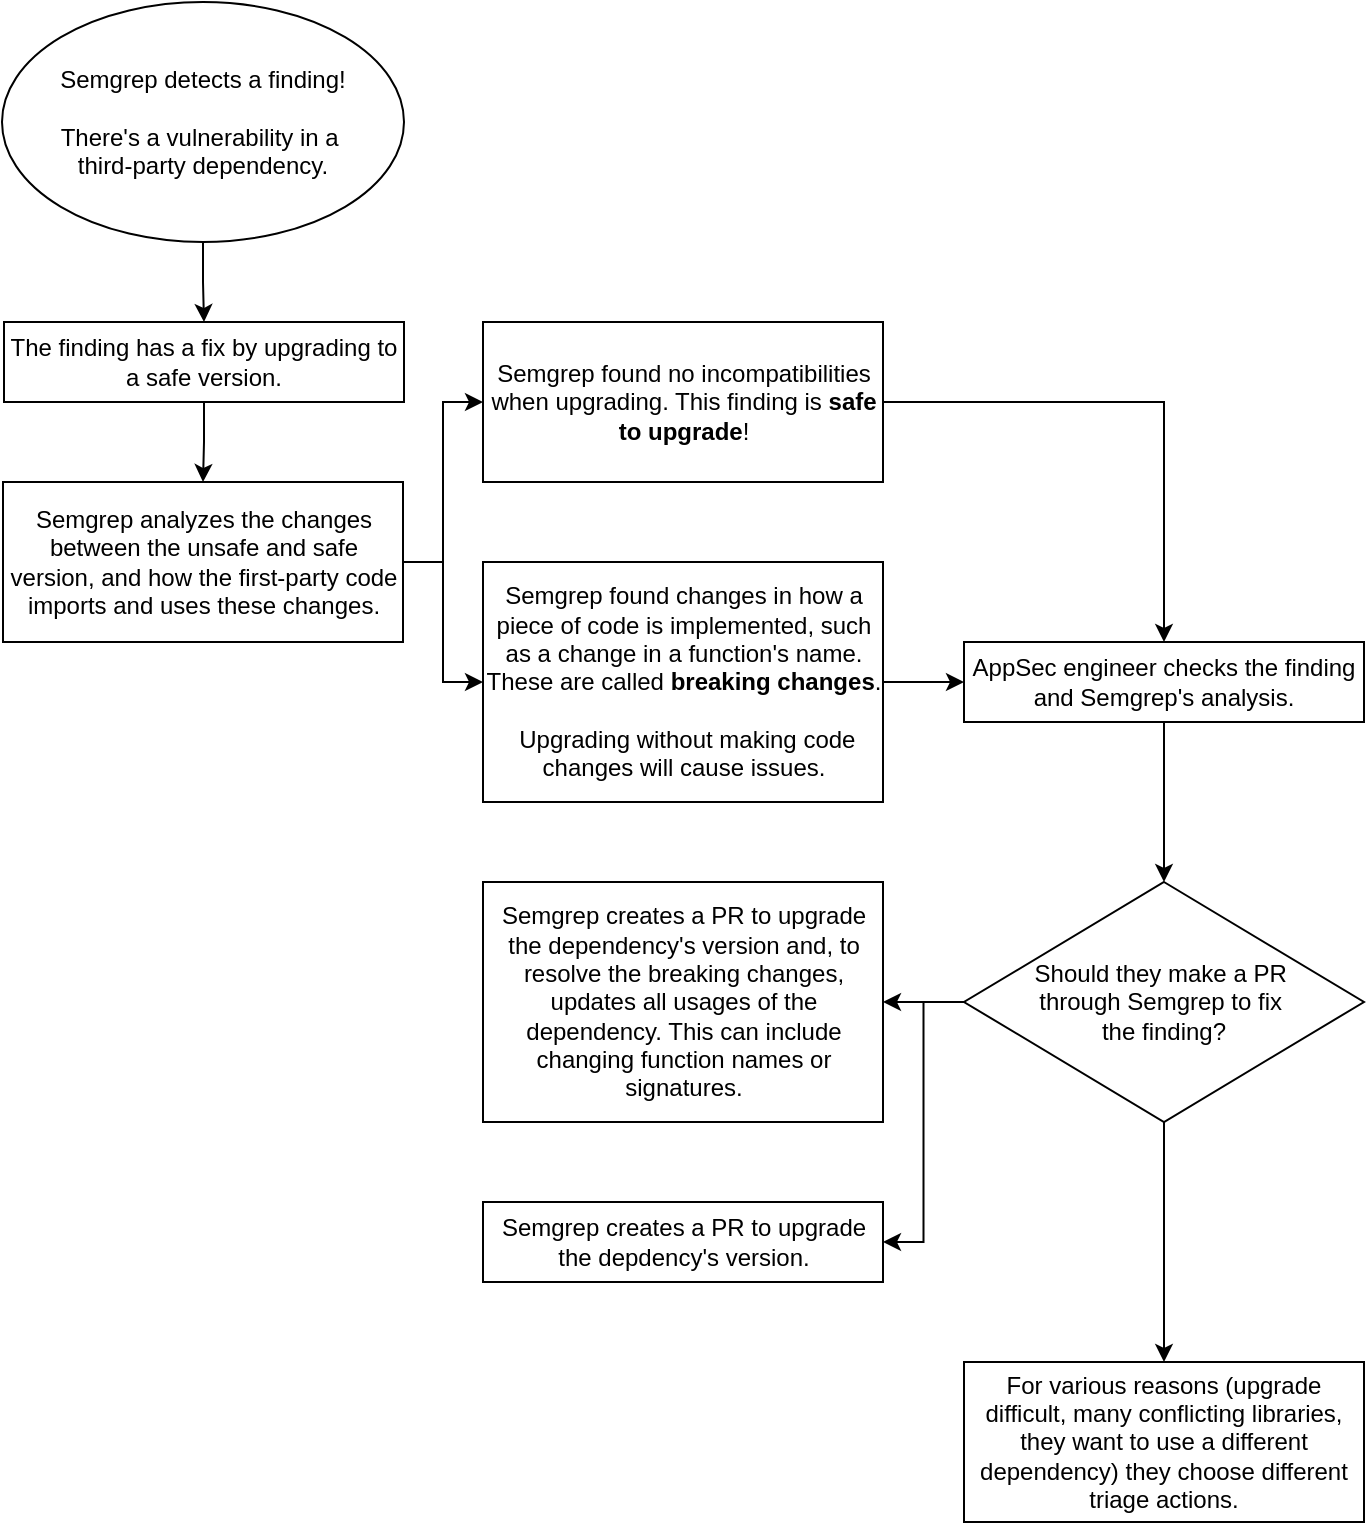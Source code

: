 <mxfile version="26.0.7">
  <diagram name="Page-1" id="TqRs7oycUDw1YeJbDNWG">
    <mxGraphModel dx="849" dy="711" grid="1" gridSize="10" guides="1" tooltips="1" connect="1" arrows="1" fold="1" page="1" pageScale="1" pageWidth="850" pageHeight="1100" math="0" shadow="0">
      <root>
        <mxCell id="0" />
        <mxCell id="1" parent="0" />
        <mxCell id="4pS6hmo7UBnZq0xErBnl-12" style="edgeStyle=orthogonalEdgeStyle;rounded=0;orthogonalLoop=1;jettySize=auto;html=1;entryX=0.5;entryY=0;entryDx=0;entryDy=0;" edge="1" parent="1" source="4pS6hmo7UBnZq0xErBnl-1" target="4pS6hmo7UBnZq0xErBnl-2">
          <mxGeometry relative="1" as="geometry" />
        </mxCell>
        <mxCell id="4pS6hmo7UBnZq0xErBnl-1" value="Semgrep detects a finding!&lt;div&gt;&lt;span style=&quot;background-color: transparent; color: light-dark(rgb(0, 0, 0), rgb(255, 255, 255));&quot;&gt;&lt;br&gt;&lt;/span&gt;&lt;/div&gt;&lt;div&gt;&lt;span style=&quot;background-color: transparent; color: light-dark(rgb(0, 0, 0), rgb(255, 255, 255));&quot;&gt;There&#39;s a vulnerability in a&amp;nbsp;&lt;/span&gt;&lt;/div&gt;&lt;div&gt;&lt;span style=&quot;background-color: transparent; color: light-dark(rgb(0, 0, 0), rgb(255, 255, 255));&quot;&gt;third-party dependency.&lt;/span&gt;&lt;/div&gt;" style="ellipse;whiteSpace=wrap;html=1;" vertex="1" parent="1">
          <mxGeometry x="79" y="80" width="201" height="120" as="geometry" />
        </mxCell>
        <mxCell id="4pS6hmo7UBnZq0xErBnl-16" style="edgeStyle=orthogonalEdgeStyle;rounded=0;orthogonalLoop=1;jettySize=auto;html=1;" edge="1" parent="1" source="4pS6hmo7UBnZq0xErBnl-2" target="4pS6hmo7UBnZq0xErBnl-3">
          <mxGeometry relative="1" as="geometry" />
        </mxCell>
        <mxCell id="4pS6hmo7UBnZq0xErBnl-2" value="The finding has a fix by upgrading to a safe version." style="rounded=0;whiteSpace=wrap;html=1;" vertex="1" parent="1">
          <mxGeometry x="80" y="240" width="200" height="40" as="geometry" />
        </mxCell>
        <mxCell id="4pS6hmo7UBnZq0xErBnl-7" value="" style="edgeStyle=orthogonalEdgeStyle;rounded=0;orthogonalLoop=1;jettySize=auto;html=1;" edge="1" parent="1" source="4pS6hmo7UBnZq0xErBnl-3" target="4pS6hmo7UBnZq0xErBnl-6">
          <mxGeometry relative="1" as="geometry" />
        </mxCell>
        <mxCell id="4pS6hmo7UBnZq0xErBnl-10" style="edgeStyle=orthogonalEdgeStyle;rounded=0;orthogonalLoop=1;jettySize=auto;html=1;entryX=0;entryY=0.5;entryDx=0;entryDy=0;" edge="1" parent="1" source="4pS6hmo7UBnZq0xErBnl-3" target="4pS6hmo7UBnZq0xErBnl-9">
          <mxGeometry relative="1" as="geometry" />
        </mxCell>
        <mxCell id="4pS6hmo7UBnZq0xErBnl-3" value="Semgrep analyzes the changes between the unsafe and safe version, and how the first-party code imports and uses these changes." style="rounded=0;whiteSpace=wrap;html=1;" vertex="1" parent="1">
          <mxGeometry x="79.5" y="320" width="200" height="80" as="geometry" />
        </mxCell>
        <mxCell id="4pS6hmo7UBnZq0xErBnl-23" style="edgeStyle=orthogonalEdgeStyle;rounded=0;orthogonalLoop=1;jettySize=auto;html=1;entryX=0.5;entryY=0;entryDx=0;entryDy=0;" edge="1" parent="1" source="4pS6hmo7UBnZq0xErBnl-6" target="4pS6hmo7UBnZq0xErBnl-15">
          <mxGeometry relative="1" as="geometry" />
        </mxCell>
        <mxCell id="4pS6hmo7UBnZq0xErBnl-6" value="Semgrep found no incompatibilities when upgrading. This finding is &lt;b&gt;safe to upgrade&lt;/b&gt;!" style="rounded=0;whiteSpace=wrap;html=1;" vertex="1" parent="1">
          <mxGeometry x="319.5" y="240" width="200" height="80" as="geometry" />
        </mxCell>
        <mxCell id="4pS6hmo7UBnZq0xErBnl-24" value="" style="edgeStyle=orthogonalEdgeStyle;rounded=0;orthogonalLoop=1;jettySize=auto;html=1;" edge="1" parent="1" source="4pS6hmo7UBnZq0xErBnl-9" target="4pS6hmo7UBnZq0xErBnl-15">
          <mxGeometry relative="1" as="geometry" />
        </mxCell>
        <mxCell id="4pS6hmo7UBnZq0xErBnl-9" value="Semgrep found changes in how a piece of code is implemented, such as a change in a function&#39;s name. These are called &lt;b&gt;breaking changes&lt;/b&gt;.&lt;div&gt;&lt;br&gt;&lt;/div&gt;&lt;div&gt;&amp;nbsp;Upgrading without making code changes will cause issues.&lt;/div&gt;" style="rounded=0;whiteSpace=wrap;html=1;" vertex="1" parent="1">
          <mxGeometry x="319.5" y="360" width="200" height="120" as="geometry" />
        </mxCell>
        <mxCell id="4pS6hmo7UBnZq0xErBnl-13" value="Semgrep creates a PR to upgrade the depdency&#39;s version." style="rounded=0;whiteSpace=wrap;html=1;" vertex="1" parent="1">
          <mxGeometry x="319.5" y="680" width="200" height="40" as="geometry" />
        </mxCell>
        <mxCell id="4pS6hmo7UBnZq0xErBnl-14" value="Semgrep creates a PR to upgrade the dependency&#39;s version and, to resolve the breaking changes, updates all usages of the dependency. This can include changing function names or signatures." style="rounded=0;whiteSpace=wrap;html=1;" vertex="1" parent="1">
          <mxGeometry x="319.5" y="520" width="200" height="120" as="geometry" />
        </mxCell>
        <mxCell id="4pS6hmo7UBnZq0xErBnl-25" style="edgeStyle=orthogonalEdgeStyle;rounded=0;orthogonalLoop=1;jettySize=auto;html=1;entryX=0.5;entryY=0;entryDx=0;entryDy=0;" edge="1" parent="1" source="4pS6hmo7UBnZq0xErBnl-15" target="4pS6hmo7UBnZq0xErBnl-22">
          <mxGeometry relative="1" as="geometry" />
        </mxCell>
        <mxCell id="4pS6hmo7UBnZq0xErBnl-15" value="AppSec engineer checks the finding and Semgrep&#39;s analysis." style="rounded=0;whiteSpace=wrap;html=1;" vertex="1" parent="1">
          <mxGeometry x="560" y="400" width="200" height="40" as="geometry" />
        </mxCell>
        <mxCell id="4pS6hmo7UBnZq0xErBnl-26" style="edgeStyle=orthogonalEdgeStyle;rounded=0;orthogonalLoop=1;jettySize=auto;html=1;" edge="1" parent="1" source="4pS6hmo7UBnZq0xErBnl-22" target="4pS6hmo7UBnZq0xErBnl-14">
          <mxGeometry relative="1" as="geometry" />
        </mxCell>
        <mxCell id="4pS6hmo7UBnZq0xErBnl-27" style="edgeStyle=orthogonalEdgeStyle;rounded=0;orthogonalLoop=1;jettySize=auto;html=1;entryX=1;entryY=0.5;entryDx=0;entryDy=0;" edge="1" parent="1" source="4pS6hmo7UBnZq0xErBnl-22" target="4pS6hmo7UBnZq0xErBnl-13">
          <mxGeometry relative="1" as="geometry" />
        </mxCell>
        <mxCell id="4pS6hmo7UBnZq0xErBnl-29" value="" style="edgeStyle=orthogonalEdgeStyle;rounded=0;orthogonalLoop=1;jettySize=auto;html=1;" edge="1" parent="1" source="4pS6hmo7UBnZq0xErBnl-22" target="4pS6hmo7UBnZq0xErBnl-28">
          <mxGeometry relative="1" as="geometry" />
        </mxCell>
        <mxCell id="4pS6hmo7UBnZq0xErBnl-22" value="Should they make a PR&amp;nbsp;&lt;div&gt;through Semgrep to fix&amp;nbsp;&lt;/div&gt;&lt;div&gt;the finding?&lt;/div&gt;" style="rhombus;whiteSpace=wrap;html=1;" vertex="1" parent="1">
          <mxGeometry x="560" y="520" width="200" height="120" as="geometry" />
        </mxCell>
        <mxCell id="4pS6hmo7UBnZq0xErBnl-28" value="For various reasons (upgrade difficult, many conflicting libraries, they want to use a different dependency) they choose different triage actions." style="whiteSpace=wrap;html=1;" vertex="1" parent="1">
          <mxGeometry x="560" y="760" width="200" height="80" as="geometry" />
        </mxCell>
      </root>
    </mxGraphModel>
  </diagram>
</mxfile>
